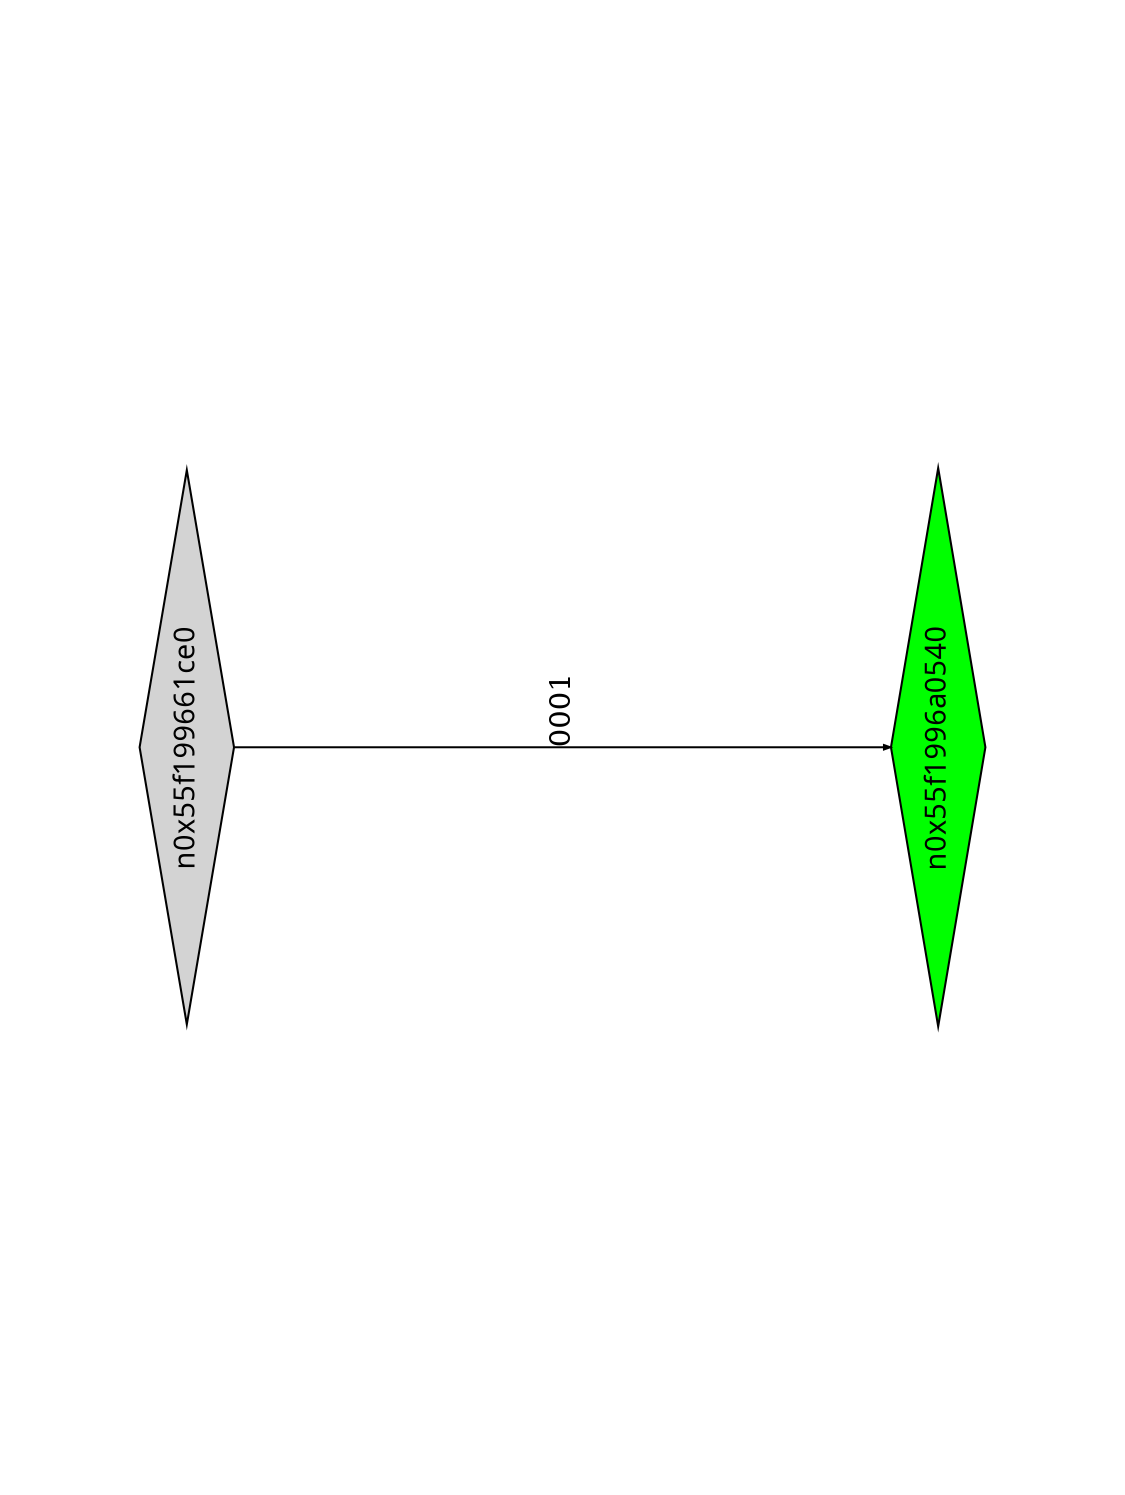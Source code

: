digraph G {
	size="10,7.5";
	ratio=fill;
	rotate=90;
	center = "true";
	node [style="filled",width=.1,height=.1,fontname="Terminus"]
	edge [arrowsize=.3]
	n0x55f199661ce0 [shape=diamond];
	n0x55f199661ce0 -> n0x55f1996a0540 [label=0001];
	n0x55f1996a0540 [shape=diamond,fillcolor=green];
}
